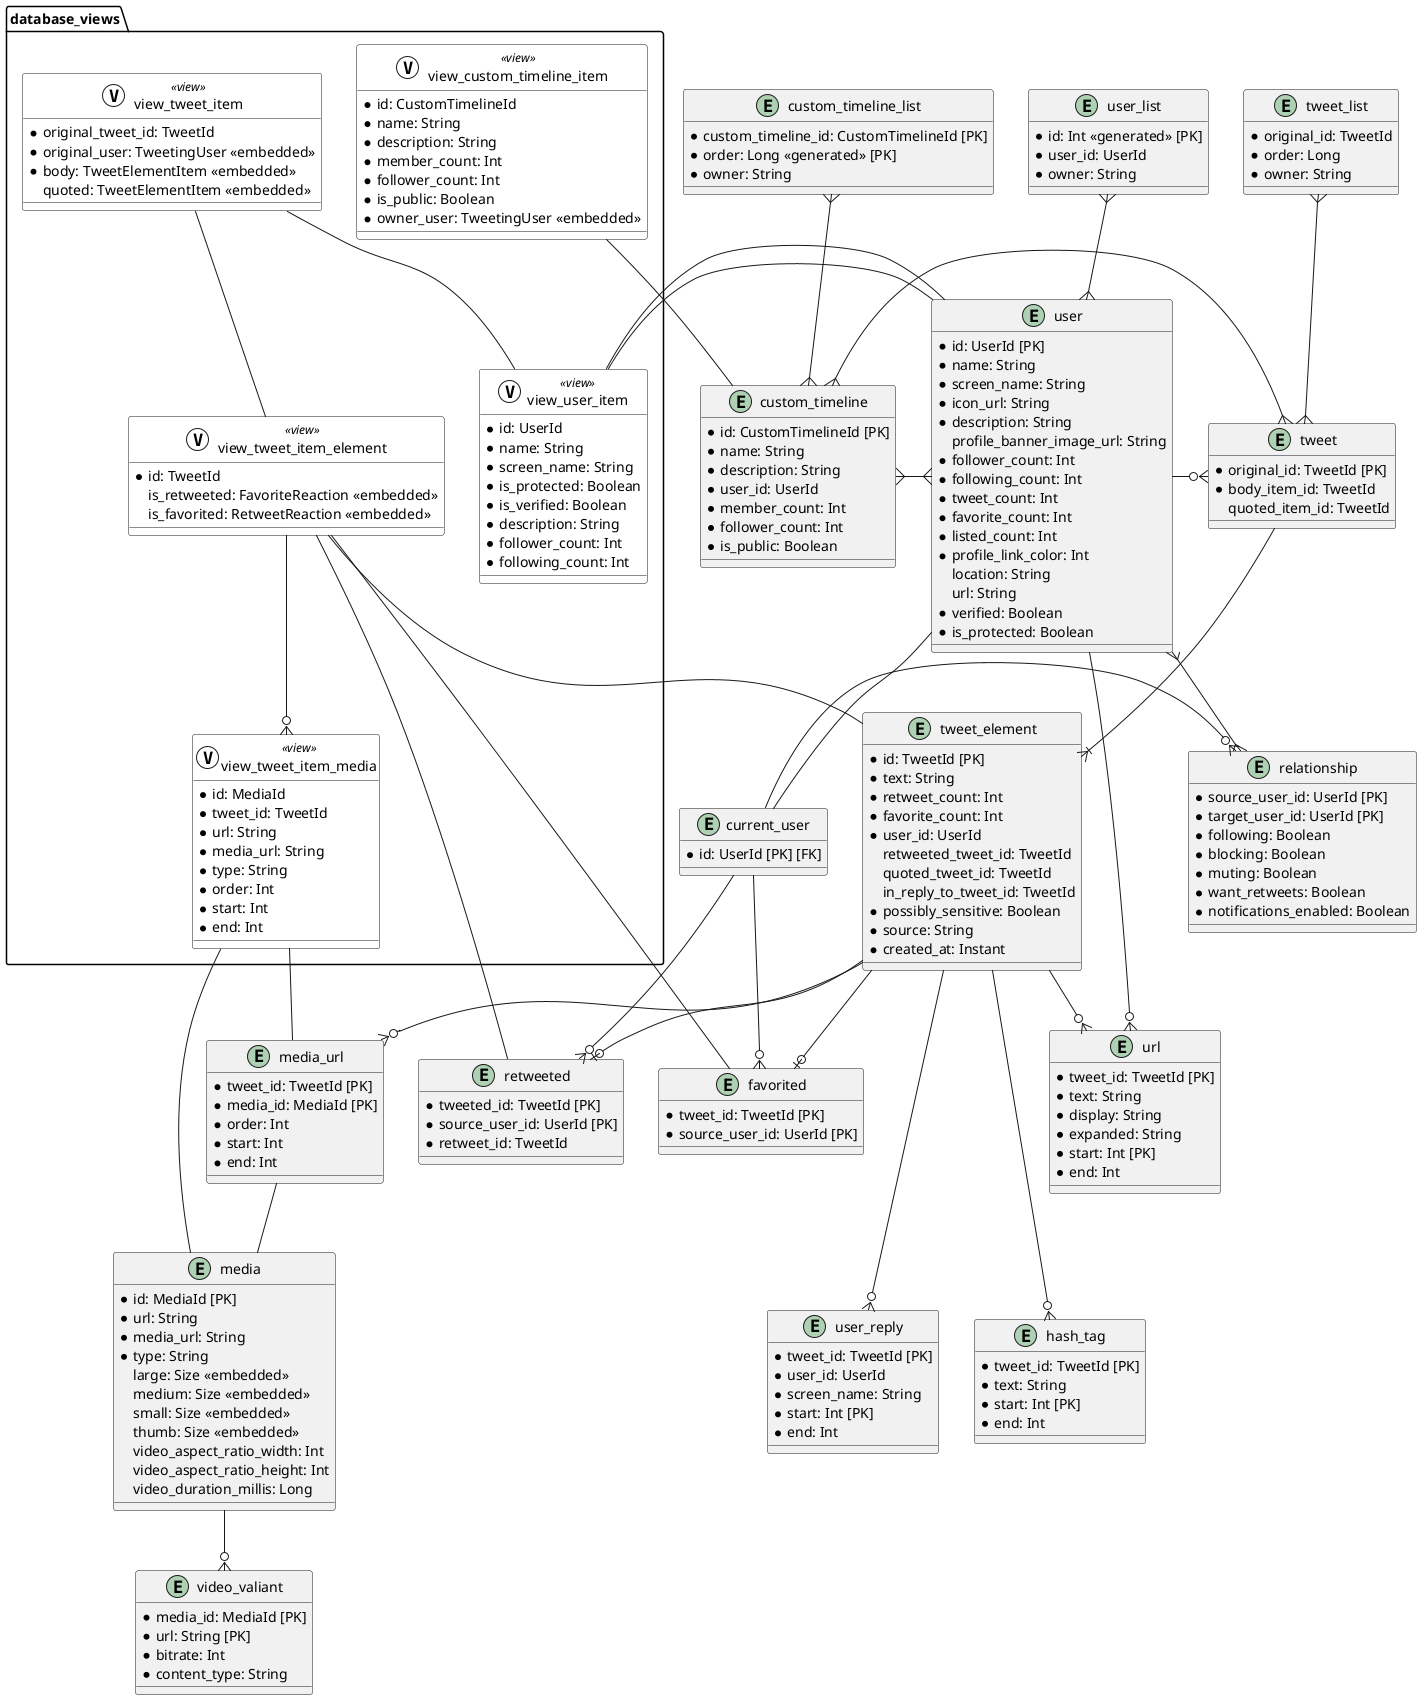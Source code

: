 @startuml

skinparam class {
  BackgroundColor<<view>> white
}

entity media {
  * id: MediaId [PK]
  * url: String
  * media_url: String
  * type: String
  large: Size <<embedded>>
  medium: Size <<embedded>>
  small: Size <<embedded>>
  thumb: Size <<embedded>>
  video_aspect_ratio_width: Int
  video_aspect_ratio_height: Int
  video_duration_millis: Long
}

entity video_valiant {
  * media_id: MediaId [PK]
  * url: String [PK]
  * bitrate: Int
  * content_type: String
}

entity media_url {
  * tweet_id: TweetId [PK]
  * media_id: MediaId [PK]
  * order: Int
  * start: Int
  * end: Int
}

entity custom_timeline {
  * id: CustomTimelineId [PK]
  * name: String
  * description: String
  * user_id: UserId
  * member_count: Int
  * follower_count: Int
  * is_public: Boolean
}

entity custom_timeline_list {
  * custom_timeline_id: CustomTimelineId [PK]
  * order: Long <<generated>> [PK]
  * owner: String
}

entity relationship {
  * source_user_id: UserId [PK]
  * target_user_id: UserId [PK]
  * following: Boolean
  * blocking: Boolean
  * muting: Boolean
  * want_retweets: Boolean
  * notifications_enabled: Boolean
}

entity tweet_element {
  * id: TweetId [PK]
  * text: String
  * retweet_count: Int
  * favorite_count: Int
  * user_id: UserId
  retweeted_tweet_id: TweetId
  quoted_tweet_id: TweetId
  in_reply_to_tweet_id: TweetId
  * possibly_sensitive: Boolean
  * source: String
  * created_at: Instant
}

entity user_reply {
  * tweet_id: TweetId [PK]
  * user_id: UserId
  * screen_name: String
  * start: Int [PK]
  * end: Int
}

entity hash_tag {
  * tweet_id: TweetId [PK]
  * text: String
  * start: Int [PK]
  * end: Int
}

entity tweet {
  * original_id: TweetId [PK]
  * body_item_id: TweetId
  quoted_item_id: TweetId
}

entity tweet_list {
  * original_id: TweetId
  * order: Long
  * owner: String
}

entity url {
  * tweet_id: TweetId [PK]
  * text: String
  * display: String
  * expanded: String
  * start: Int [PK]
  * end: Int
}

entity user {
  * id: UserId [PK]
  * name: String
  * screen_name: String
  * icon_url: String
  * description: String
  profile_banner_image_url: String
  * follower_count: Int
  * following_count: Int
  * tweet_count: Int
  * favorite_count: Int
  * listed_count: Int
  * profile_link_color: Int
  location: String
  url: String
  * verified: Boolean
  * is_protected: Boolean
}

entity user_list {
  * id: Int <<generated>> [PK]
  * user_id: UserId
  * owner: String
}

entity favorited {
  * tweet_id: TweetId [PK]
  * source_user_id: UserId [PK]
}

entity retweeted {
  * tweeted_id: TweetId [PK]
  * source_user_id: UserId [PK]
  * retweet_id: TweetId
}

entity current_user {
  * id: UserId [PK] [FK]
}

tweet_list }--{ tweet
tweet --|{ tweet_element
tweet_element --o{ media_url
tweet_element --o{ url
tweet_element ---o{ user_reply
tweet_element ---o{ hash_tag
tweet_element --o| favorited
tweet_element --o| retweeted

media_url -- media
media --o{ video_valiant

user_list }--{ user
user }--{ relationship
user --o{ url
user -o{ tweet
user - current_user

current_user -o{ relationship
current_user -o{ favorited
current_user -o{ retweeted

custom_timeline_list }--{ custom_timeline
custom_timeline }-{ user
custom_timeline }-{ tweet

package database_views {
  entity view_tweet_item << (V, #ffffff) view >> {
    * original_tweet_id: TweetId
    * original_user: TweetingUser <<embedded>>
    * body: TweetElementItem <<embedded>>
    quoted: TweetElementItem <<embedded>>
  }

  entity view_tweet_item_element << (V, #ffffff) view >> {
    * id: TweetId
    is_retweeted: FavoriteReaction <<embedded>>
    is_favorited: RetweetReaction <<embedded>>
  }

  entity view_tweet_item_media << (V, #ffffff) view >> {
    * id: MediaId
    * tweet_id: TweetId
    * url: String
    * media_url: String
    * type: String
    * order: Int
    * start: Int
    * end: Int
  }

  entity view_custom_timeline_item << (V, #ffffff) view >> {
    * id: CustomTimelineId
    * name: String
    * description: String
    * member_count: Int
    * follower_count: Int
    * is_public: Boolean
    * owner_user: TweetingUser <<embedded>>
  }

  entity view_user_item << (V, #ffffff) view >> {
    * id: UserId
    * name: String
    * screen_name: String
    * is_protected: Boolean
    * is_verified: Boolean
    * description: String
    * follower_count: Int
    * following_count: Int
  }

  view_tweet_item -- view_tweet_item_element
  view_tweet_item -- view_user_item

  view_tweet_item_element - tweet_element
  view_tweet_item_element -- favorited
  view_tweet_item_element -- retweeted
  view_tweet_item_element --o{ view_tweet_item_media

  view_user_item - user

  view_tweet_item_media - media_url
  view_tweet_item_media - media

  view_custom_timeline_item - custom_timeline

  view_user_item - user
}

@enduml
